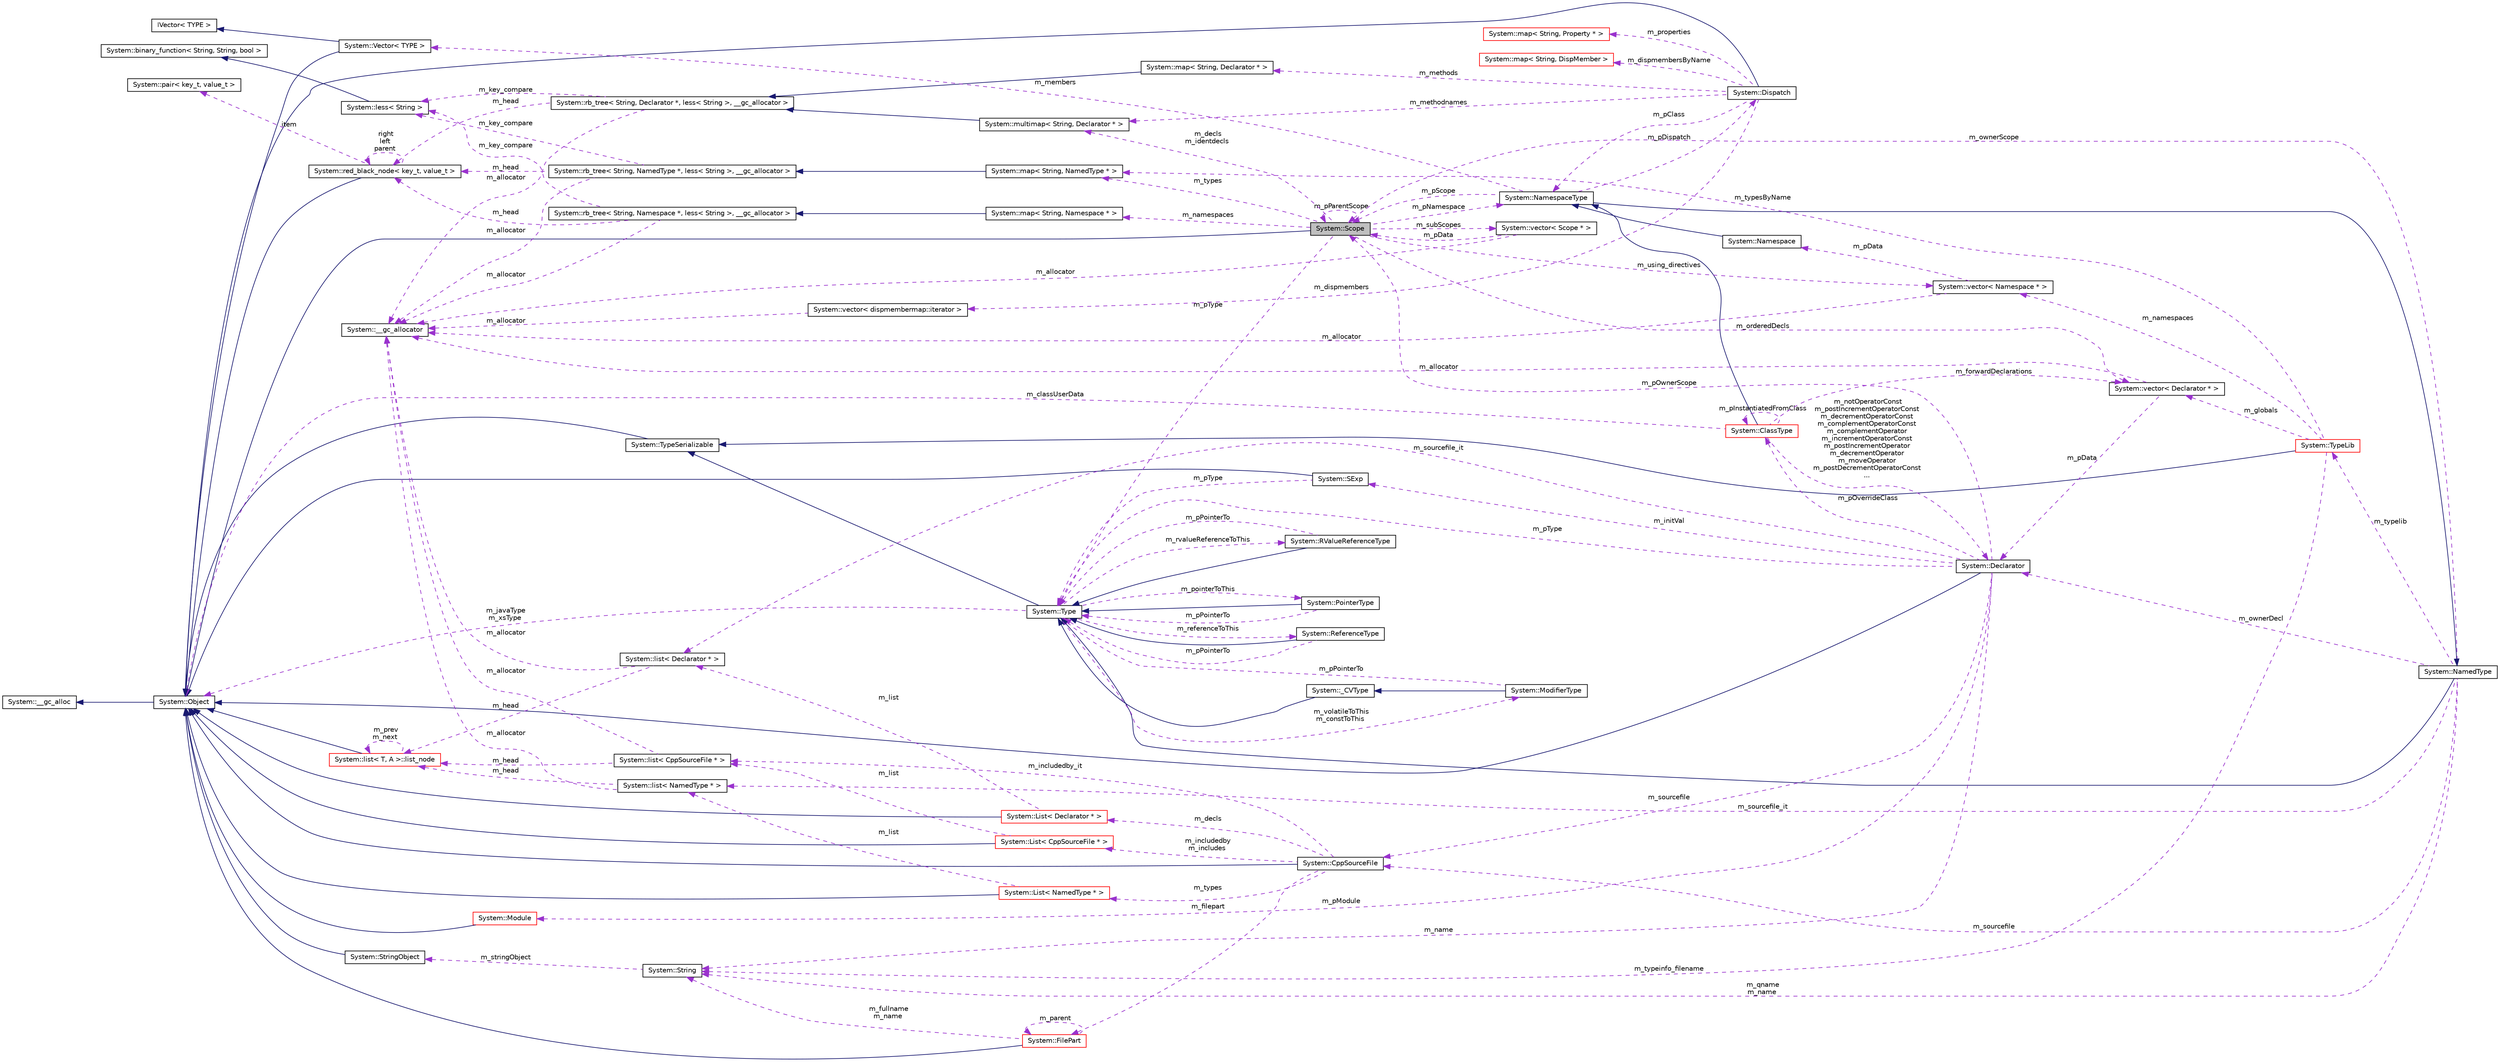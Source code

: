 digraph G
{
  edge [fontname="Helvetica",fontsize="10",labelfontname="Helvetica",labelfontsize="10"];
  node [fontname="Helvetica",fontsize="10",shape=record];
  rankdir="LR";
  Node1 [label="System::Scope",height=0.2,width=0.4,color="black", fillcolor="grey75", style="filled" fontcolor="black"];
  Node2 -> Node1 [dir="back",color="midnightblue",fontsize="10",style="solid",fontname="Helvetica"];
  Node2 [label="System::Object",height=0.2,width=0.4,color="black", fillcolor="white", style="filled",URL="$class_system_1_1_object.html"];
  Node3 -> Node2 [dir="back",color="midnightblue",fontsize="10",style="solid",fontname="Helvetica"];
  Node3 [label="System::__gc_alloc",height=0.2,width=0.4,color="black", fillcolor="white", style="filled",URL="$class_system_1_1____gc__alloc.html"];
  Node4 -> Node1 [dir="back",color="darkorchid3",fontsize="10",style="dashed",label=" m_pType" ,fontname="Helvetica"];
  Node4 [label="System::Type",height=0.2,width=0.4,color="black", fillcolor="white", style="filled",URL="$class_system_1_1_type.html"];
  Node5 -> Node4 [dir="back",color="midnightblue",fontsize="10",style="solid",fontname="Helvetica"];
  Node5 [label="System::TypeSerializable",height=0.2,width=0.4,color="black", fillcolor="white", style="filled",URL="$class_system_1_1_type_serializable.html"];
  Node2 -> Node5 [dir="back",color="midnightblue",fontsize="10",style="solid",fontname="Helvetica"];
  Node6 -> Node4 [dir="back",color="darkorchid3",fontsize="10",style="dashed",label=" m_pointerToThis" ,fontname="Helvetica"];
  Node6 [label="System::PointerType",height=0.2,width=0.4,color="black", fillcolor="white", style="filled",URL="$class_system_1_1_pointer_type.html"];
  Node4 -> Node6 [dir="back",color="midnightblue",fontsize="10",style="solid",fontname="Helvetica"];
  Node4 -> Node6 [dir="back",color="darkorchid3",fontsize="10",style="dashed",label=" m_pPointerTo" ,fontname="Helvetica"];
  Node7 -> Node4 [dir="back",color="darkorchid3",fontsize="10",style="dashed",label=" m_referenceToThis" ,fontname="Helvetica"];
  Node7 [label="System::ReferenceType",height=0.2,width=0.4,color="black", fillcolor="white", style="filled",URL="$class_system_1_1_reference_type.html"];
  Node4 -> Node7 [dir="back",color="midnightblue",fontsize="10",style="solid",fontname="Helvetica"];
  Node4 -> Node7 [dir="back",color="darkorchid3",fontsize="10",style="dashed",label=" m_pPointerTo" ,fontname="Helvetica"];
  Node8 -> Node4 [dir="back",color="darkorchid3",fontsize="10",style="dashed",label=" m_rvalueReferenceToThis" ,fontname="Helvetica"];
  Node8 [label="System::RValueReferenceType",height=0.2,width=0.4,color="black", fillcolor="white", style="filled",URL="$class_system_1_1_r_value_reference_type.html"];
  Node4 -> Node8 [dir="back",color="midnightblue",fontsize="10",style="solid",fontname="Helvetica"];
  Node4 -> Node8 [dir="back",color="darkorchid3",fontsize="10",style="dashed",label=" m_pPointerTo" ,fontname="Helvetica"];
  Node9 -> Node4 [dir="back",color="darkorchid3",fontsize="10",style="dashed",label=" m_volatileToThis\nm_constToThis" ,fontname="Helvetica"];
  Node9 [label="System::ModifierType",height=0.2,width=0.4,color="black", fillcolor="white", style="filled",URL="$class_system_1_1_modifier_type.html"];
  Node10 -> Node9 [dir="back",color="midnightblue",fontsize="10",style="solid",fontname="Helvetica"];
  Node10 [label="System::_CVType",height=0.2,width=0.4,color="black", fillcolor="white", style="filled",URL="$class_system_1_1___c_v_type.html"];
  Node4 -> Node10 [dir="back",color="midnightblue",fontsize="10",style="solid",fontname="Helvetica"];
  Node4 -> Node9 [dir="back",color="darkorchid3",fontsize="10",style="dashed",label=" m_pPointerTo" ,fontname="Helvetica"];
  Node2 -> Node4 [dir="back",color="darkorchid3",fontsize="10",style="dashed",label=" m_javaType\nm_xsType" ,fontname="Helvetica"];
  Node11 -> Node1 [dir="back",color="darkorchid3",fontsize="10",style="dashed",label=" m_subScopes" ,fontname="Helvetica"];
  Node11 [label="System::vector\< Scope * \>",height=0.2,width=0.4,color="black", fillcolor="white", style="filled",URL="$class_system_1_1vector.html"];
  Node1 -> Node11 [dir="back",color="darkorchid3",fontsize="10",style="dashed",label=" m_pData" ,fontname="Helvetica"];
  Node12 -> Node11 [dir="back",color="darkorchid3",fontsize="10",style="dashed",label=" m_allocator" ,fontname="Helvetica"];
  Node12 [label="System::__gc_allocator",height=0.2,width=0.4,color="black", fillcolor="white", style="filled",URL="$class_system_1_1____gc__allocator.html"];
  Node1 -> Node1 [dir="back",color="darkorchid3",fontsize="10",style="dashed",label=" m_pParentScope" ,fontname="Helvetica"];
  Node13 -> Node1 [dir="back",color="darkorchid3",fontsize="10",style="dashed",label=" m_decls\nm_identdecls" ,fontname="Helvetica"];
  Node13 [label="System::multimap\< String, Declarator * \>",height=0.2,width=0.4,color="black", fillcolor="white", style="filled",URL="$class_system_1_1multimap.html"];
  Node14 -> Node13 [dir="back",color="midnightblue",fontsize="10",style="solid",fontname="Helvetica"];
  Node14 [label="System::rb_tree\< String, Declarator *, less\< String \>, __gc_allocator \>",height=0.2,width=0.4,color="black", fillcolor="white", style="filled",URL="$class_system_1_1rb__tree.html"];
  Node12 -> Node14 [dir="back",color="darkorchid3",fontsize="10",style="dashed",label=" m_allocator" ,fontname="Helvetica"];
  Node15 -> Node14 [dir="back",color="darkorchid3",fontsize="10",style="dashed",label=" m_key_compare" ,fontname="Helvetica"];
  Node15 [label="System::less\< String \>",height=0.2,width=0.4,color="black", fillcolor="white", style="filled",URL="$class_system_1_1less_3_01_string_01_4.html"];
  Node16 -> Node15 [dir="back",color="midnightblue",fontsize="10",style="solid",fontname="Helvetica"];
  Node16 [label="System::binary_function\< String, String, bool \>",height=0.2,width=0.4,color="black", fillcolor="white", style="filled",URL="$class_system_1_1binary__function.html"];
  Node17 -> Node14 [dir="back",color="darkorchid3",fontsize="10",style="dashed",label=" m_head" ,fontname="Helvetica"];
  Node17 [label="System::red_black_node\< key_t, value_t \>",height=0.2,width=0.4,color="black", fillcolor="white", style="filled",URL="$class_system_1_1red__black__node.html"];
  Node2 -> Node17 [dir="back",color="midnightblue",fontsize="10",style="solid",fontname="Helvetica"];
  Node17 -> Node17 [dir="back",color="darkorchid3",fontsize="10",style="dashed",label=" right\nleft\nparent" ,fontname="Helvetica"];
  Node18 -> Node17 [dir="back",color="darkorchid3",fontsize="10",style="dashed",label=" item" ,fontname="Helvetica"];
  Node18 [label="System::pair\< key_t, value_t \>",height=0.2,width=0.4,color="black", fillcolor="white", style="filled",URL="$class_system_1_1pair.html"];
  Node19 -> Node1 [dir="back",color="darkorchid3",fontsize="10",style="dashed",label=" m_pNamespace" ,fontname="Helvetica"];
  Node19 [label="System::NamespaceType",height=0.2,width=0.4,color="black", fillcolor="white", style="filled",URL="$class_system_1_1_namespace_type.html"];
  Node20 -> Node19 [dir="back",color="midnightblue",fontsize="10",style="solid",fontname="Helvetica"];
  Node20 [label="System::NamedType",height=0.2,width=0.4,color="black", fillcolor="white", style="filled",URL="$class_system_1_1_named_type.html"];
  Node4 -> Node20 [dir="back",color="midnightblue",fontsize="10",style="solid",fontname="Helvetica"];
  Node1 -> Node20 [dir="back",color="darkorchid3",fontsize="10",style="dashed",label=" m_ownerScope" ,fontname="Helvetica"];
  Node21 -> Node20 [dir="back",color="darkorchid3",fontsize="10",style="dashed",label=" m_ownerDecl" ,fontname="Helvetica"];
  Node21 [label="System::Declarator",height=0.2,width=0.4,color="black", fillcolor="white", style="filled",URL="$class_system_1_1_declarator.html"];
  Node2 -> Node21 [dir="back",color="midnightblue",fontsize="10",style="solid",fontname="Helvetica"];
  Node4 -> Node21 [dir="back",color="darkorchid3",fontsize="10",style="dashed",label=" m_pType" ,fontname="Helvetica"];
  Node1 -> Node21 [dir="back",color="darkorchid3",fontsize="10",style="dashed",label=" m_pOwnerScope" ,fontname="Helvetica"];
  Node22 -> Node21 [dir="back",color="darkorchid3",fontsize="10",style="dashed",label=" m_initVal" ,fontname="Helvetica"];
  Node22 [label="System::SExp",height=0.2,width=0.4,color="black", fillcolor="white", style="filled",URL="$class_system_1_1_s_exp.html"];
  Node2 -> Node22 [dir="back",color="midnightblue",fontsize="10",style="solid",fontname="Helvetica"];
  Node4 -> Node22 [dir="back",color="darkorchid3",fontsize="10",style="dashed",label=" m_pType" ,fontname="Helvetica"];
  Node23 -> Node21 [dir="back",color="darkorchid3",fontsize="10",style="dashed",label=" m_sourcefile" ,fontname="Helvetica"];
  Node23 [label="System::CppSourceFile",height=0.2,width=0.4,color="black", fillcolor="white", style="filled",URL="$class_system_1_1_cpp_source_file.html"];
  Node2 -> Node23 [dir="back",color="midnightblue",fontsize="10",style="solid",fontname="Helvetica"];
  Node24 -> Node23 [dir="back",color="darkorchid3",fontsize="10",style="dashed",label=" m_filepart" ,fontname="Helvetica"];
  Node24 [label="System::FilePart",height=0.2,width=0.4,color="red", fillcolor="white", style="filled",URL="$class_system_1_1_file_part.html"];
  Node2 -> Node24 [dir="back",color="midnightblue",fontsize="10",style="solid",fontname="Helvetica"];
  Node24 -> Node24 [dir="back",color="darkorchid3",fontsize="10",style="dashed",label=" m_parent" ,fontname="Helvetica"];
  Node25 -> Node24 [dir="back",color="darkorchid3",fontsize="10",style="dashed",label=" m_fullname\nm_name" ,fontname="Helvetica"];
  Node25 [label="System::String",height=0.2,width=0.4,color="black", fillcolor="white", style="filled",URL="$class_system_1_1_string.html"];
  Node26 -> Node25 [dir="back",color="darkorchid3",fontsize="10",style="dashed",label=" m_stringObject" ,fontname="Helvetica"];
  Node26 [label="System::StringObject",height=0.2,width=0.4,color="black", fillcolor="white", style="filled",URL="$class_system_1_1_string_object.html"];
  Node2 -> Node26 [dir="back",color="midnightblue",fontsize="10",style="solid",fontname="Helvetica"];
  Node27 -> Node23 [dir="back",color="darkorchid3",fontsize="10",style="dashed",label=" m_types" ,fontname="Helvetica"];
  Node27 [label="System::List\< NamedType * \>",height=0.2,width=0.4,color="red", fillcolor="white", style="filled",URL="$class_system_1_1_list.html"];
  Node2 -> Node27 [dir="back",color="midnightblue",fontsize="10",style="solid",fontname="Helvetica"];
  Node28 -> Node27 [dir="back",color="darkorchid3",fontsize="10",style="dashed",label=" m_list" ,fontname="Helvetica"];
  Node28 [label="System::list\< NamedType * \>",height=0.2,width=0.4,color="black", fillcolor="white", style="filled",URL="$class_system_1_1list.html"];
  Node12 -> Node28 [dir="back",color="darkorchid3",fontsize="10",style="dashed",label=" m_allocator" ,fontname="Helvetica"];
  Node29 -> Node28 [dir="back",color="darkorchid3",fontsize="10",style="dashed",label=" m_head" ,fontname="Helvetica"];
  Node29 [label="System::list\< T, A \>::list_node",height=0.2,width=0.4,color="red", fillcolor="white", style="filled",URL="$class_system_1_1list_1_1list__node.html"];
  Node2 -> Node29 [dir="back",color="midnightblue",fontsize="10",style="solid",fontname="Helvetica"];
  Node29 -> Node29 [dir="back",color="darkorchid3",fontsize="10",style="dashed",label=" m_prev\nm_next" ,fontname="Helvetica"];
  Node30 -> Node23 [dir="back",color="darkorchid3",fontsize="10",style="dashed",label=" m_includedby\nm_includes" ,fontname="Helvetica"];
  Node30 [label="System::List\< CppSourceFile * \>",height=0.2,width=0.4,color="red", fillcolor="white", style="filled",URL="$class_system_1_1_list.html"];
  Node2 -> Node30 [dir="back",color="midnightblue",fontsize="10",style="solid",fontname="Helvetica"];
  Node31 -> Node30 [dir="back",color="darkorchid3",fontsize="10",style="dashed",label=" m_list" ,fontname="Helvetica"];
  Node31 [label="System::list\< CppSourceFile * \>",height=0.2,width=0.4,color="black", fillcolor="white", style="filled",URL="$class_system_1_1list.html"];
  Node12 -> Node31 [dir="back",color="darkorchid3",fontsize="10",style="dashed",label=" m_allocator" ,fontname="Helvetica"];
  Node29 -> Node31 [dir="back",color="darkorchid3",fontsize="10",style="dashed",label=" m_head" ,fontname="Helvetica"];
  Node31 -> Node23 [dir="back",color="darkorchid3",fontsize="10",style="dashed",label=" m_includedby_it" ,fontname="Helvetica"];
  Node32 -> Node23 [dir="back",color="darkorchid3",fontsize="10",style="dashed",label=" m_decls" ,fontname="Helvetica"];
  Node32 [label="System::List\< Declarator * \>",height=0.2,width=0.4,color="red", fillcolor="white", style="filled",URL="$class_system_1_1_list.html"];
  Node2 -> Node32 [dir="back",color="midnightblue",fontsize="10",style="solid",fontname="Helvetica"];
  Node33 -> Node32 [dir="back",color="darkorchid3",fontsize="10",style="dashed",label=" m_list" ,fontname="Helvetica"];
  Node33 [label="System::list\< Declarator * \>",height=0.2,width=0.4,color="black", fillcolor="white", style="filled",URL="$class_system_1_1list.html"];
  Node12 -> Node33 [dir="back",color="darkorchid3",fontsize="10",style="dashed",label=" m_allocator" ,fontname="Helvetica"];
  Node29 -> Node33 [dir="back",color="darkorchid3",fontsize="10",style="dashed",label=" m_head" ,fontname="Helvetica"];
  Node34 -> Node21 [dir="back",color="darkorchid3",fontsize="10",style="dashed",label=" m_pOverrideClass" ,fontname="Helvetica"];
  Node34 [label="System::ClassType",height=0.2,width=0.4,color="red", fillcolor="white", style="filled",URL="$class_system_1_1_class_type.html"];
  Node19 -> Node34 [dir="back",color="midnightblue",fontsize="10",style="solid",fontname="Helvetica"];
  Node21 -> Node34 [dir="back",color="darkorchid3",fontsize="10",style="dashed",label=" m_notOperatorConst\nm_postIncrementOperatorConst\nm_decrementOperatorConst\nm_complementOperatorConst\nm_complementOperator\nm_incrementOperatorConst\nm_postIncrementOperator\nm_decrementOperator\nm_moveOperator\nm_postDecrementOperatorConst\n..." ,fontname="Helvetica"];
  Node34 -> Node34 [dir="back",color="darkorchid3",fontsize="10",style="dashed",label=" m_pInstantiatedFromClass" ,fontname="Helvetica"];
  Node2 -> Node34 [dir="back",color="darkorchid3",fontsize="10",style="dashed",label=" m_classUserData" ,fontname="Helvetica"];
  Node35 -> Node34 [dir="back",color="darkorchid3",fontsize="10",style="dashed",label=" m_forwardDeclarations" ,fontname="Helvetica"];
  Node35 [label="System::vector\< Declarator * \>",height=0.2,width=0.4,color="black", fillcolor="white", style="filled",URL="$class_system_1_1vector.html"];
  Node12 -> Node35 [dir="back",color="darkorchid3",fontsize="10",style="dashed",label=" m_allocator" ,fontname="Helvetica"];
  Node21 -> Node35 [dir="back",color="darkorchid3",fontsize="10",style="dashed",label=" m_pData" ,fontname="Helvetica"];
  Node25 -> Node21 [dir="back",color="darkorchid3",fontsize="10",style="dashed",label=" m_name" ,fontname="Helvetica"];
  Node36 -> Node21 [dir="back",color="darkorchid3",fontsize="10",style="dashed",label=" m_pModule" ,fontname="Helvetica"];
  Node36 [label="System::Module",height=0.2,width=0.4,color="red", fillcolor="white", style="filled",URL="$class_system_1_1_module.html"];
  Node2 -> Node36 [dir="back",color="midnightblue",fontsize="10",style="solid",fontname="Helvetica"];
  Node33 -> Node21 [dir="back",color="darkorchid3",fontsize="10",style="dashed",label=" m_sourcefile_it" ,fontname="Helvetica"];
  Node23 -> Node20 [dir="back",color="darkorchid3",fontsize="10",style="dashed",label=" m_sourcefile" ,fontname="Helvetica"];
  Node28 -> Node20 [dir="back",color="darkorchid3",fontsize="10",style="dashed",label=" m_sourcefile_it" ,fontname="Helvetica"];
  Node25 -> Node20 [dir="back",color="darkorchid3",fontsize="10",style="dashed",label=" m_qname\nm_name" ,fontname="Helvetica"];
  Node37 -> Node20 [dir="back",color="darkorchid3",fontsize="10",style="dashed",label=" m_typelib" ,fontname="Helvetica"];
  Node37 [label="System::TypeLib",height=0.2,width=0.4,color="red", fillcolor="white", style="filled",URL="$class_system_1_1_type_lib.html"];
  Node5 -> Node37 [dir="back",color="midnightblue",fontsize="10",style="solid",fontname="Helvetica"];
  Node38 -> Node37 [dir="back",color="darkorchid3",fontsize="10",style="dashed",label=" m_namespaces" ,fontname="Helvetica"];
  Node38 [label="System::vector\< Namespace * \>",height=0.2,width=0.4,color="black", fillcolor="white", style="filled",URL="$class_system_1_1vector.html"];
  Node12 -> Node38 [dir="back",color="darkorchid3",fontsize="10",style="dashed",label=" m_allocator" ,fontname="Helvetica"];
  Node39 -> Node38 [dir="back",color="darkorchid3",fontsize="10",style="dashed",label=" m_pData" ,fontname="Helvetica"];
  Node39 [label="System::Namespace",height=0.2,width=0.4,color="black", fillcolor="white", style="filled",URL="$class_system_1_1_namespace.html"];
  Node19 -> Node39 [dir="back",color="midnightblue",fontsize="10",style="solid",fontname="Helvetica"];
  Node25 -> Node37 [dir="back",color="darkorchid3",fontsize="10",style="dashed",label=" m_typeinfo_filename" ,fontname="Helvetica"];
  Node35 -> Node37 [dir="back",color="darkorchid3",fontsize="10",style="dashed",label=" m_globals" ,fontname="Helvetica"];
  Node40 -> Node37 [dir="back",color="darkorchid3",fontsize="10",style="dashed",label=" m_typesByName" ,fontname="Helvetica"];
  Node40 [label="System::map\< String, NamedType * \>",height=0.2,width=0.4,color="black", fillcolor="white", style="filled",URL="$class_system_1_1map.html"];
  Node41 -> Node40 [dir="back",color="midnightblue",fontsize="10",style="solid",fontname="Helvetica"];
  Node41 [label="System::rb_tree\< String, NamedType *, less\< String \>, __gc_allocator \>",height=0.2,width=0.4,color="black", fillcolor="white", style="filled",URL="$class_system_1_1rb__tree.html"];
  Node12 -> Node41 [dir="back",color="darkorchid3",fontsize="10",style="dashed",label=" m_allocator" ,fontname="Helvetica"];
  Node15 -> Node41 [dir="back",color="darkorchid3",fontsize="10",style="dashed",label=" m_key_compare" ,fontname="Helvetica"];
  Node17 -> Node41 [dir="back",color="darkorchid3",fontsize="10",style="dashed",label=" m_head" ,fontname="Helvetica"];
  Node1 -> Node19 [dir="back",color="darkorchid3",fontsize="10",style="dashed",label=" m_pScope" ,fontname="Helvetica"];
  Node42 -> Node19 [dir="back",color="darkorchid3",fontsize="10",style="dashed",label=" m_members" ,fontname="Helvetica"];
  Node42 [label="System::Vector\< TYPE \>",height=0.2,width=0.4,color="black", fillcolor="white", style="filled",URL="$class_system_1_1_vector.html"];
  Node2 -> Node42 [dir="back",color="midnightblue",fontsize="10",style="solid",fontname="Helvetica"];
  Node43 -> Node42 [dir="back",color="midnightblue",fontsize="10",style="solid",fontname="Helvetica"];
  Node43 [label="IVector\< TYPE \>",height=0.2,width=0.4,color="black", fillcolor="white", style="filled",URL="$class_i_vector.html"];
  Node44 -> Node19 [dir="back",color="darkorchid3",fontsize="10",style="dashed",label=" m_pDispatch" ,fontname="Helvetica"];
  Node44 [label="System::Dispatch",height=0.2,width=0.4,color="black", fillcolor="white", style="filled",URL="$class_system_1_1_dispatch.html"];
  Node2 -> Node44 [dir="back",color="midnightblue",fontsize="10",style="solid",fontname="Helvetica"];
  Node45 -> Node44 [dir="back",color="darkorchid3",fontsize="10",style="dashed",label=" m_dispmembersByName" ,fontname="Helvetica"];
  Node45 [label="System::map\< String, DispMember \>",height=0.2,width=0.4,color="red", fillcolor="white", style="filled",URL="$class_system_1_1map.html"];
  Node13 -> Node44 [dir="back",color="darkorchid3",fontsize="10",style="dashed",label=" m_methodnames" ,fontname="Helvetica"];
  Node19 -> Node44 [dir="back",color="darkorchid3",fontsize="10",style="dashed",label=" m_pClass" ,fontname="Helvetica"];
  Node46 -> Node44 [dir="back",color="darkorchid3",fontsize="10",style="dashed",label=" m_dispmembers" ,fontname="Helvetica"];
  Node46 [label="System::vector\< dispmembermap::iterator \>",height=0.2,width=0.4,color="black", fillcolor="white", style="filled",URL="$class_system_1_1vector.html"];
  Node12 -> Node46 [dir="back",color="darkorchid3",fontsize="10",style="dashed",label=" m_allocator" ,fontname="Helvetica"];
  Node47 -> Node44 [dir="back",color="darkorchid3",fontsize="10",style="dashed",label=" m_properties" ,fontname="Helvetica"];
  Node47 [label="System::map\< String, Property * \>",height=0.2,width=0.4,color="red", fillcolor="white", style="filled",URL="$class_system_1_1map.html"];
  Node48 -> Node44 [dir="back",color="darkorchid3",fontsize="10",style="dashed",label=" m_methods" ,fontname="Helvetica"];
  Node48 [label="System::map\< String, Declarator * \>",height=0.2,width=0.4,color="black", fillcolor="white", style="filled",URL="$class_system_1_1map.html"];
  Node14 -> Node48 [dir="back",color="midnightblue",fontsize="10",style="solid",fontname="Helvetica"];
  Node49 -> Node1 [dir="back",color="darkorchid3",fontsize="10",style="dashed",label=" m_namespaces" ,fontname="Helvetica"];
  Node49 [label="System::map\< String, Namespace * \>",height=0.2,width=0.4,color="black", fillcolor="white", style="filled",URL="$class_system_1_1map.html"];
  Node50 -> Node49 [dir="back",color="midnightblue",fontsize="10",style="solid",fontname="Helvetica"];
  Node50 [label="System::rb_tree\< String, Namespace *, less\< String \>, __gc_allocator \>",height=0.2,width=0.4,color="black", fillcolor="white", style="filled",URL="$class_system_1_1rb__tree.html"];
  Node12 -> Node50 [dir="back",color="darkorchid3",fontsize="10",style="dashed",label=" m_allocator" ,fontname="Helvetica"];
  Node15 -> Node50 [dir="back",color="darkorchid3",fontsize="10",style="dashed",label=" m_key_compare" ,fontname="Helvetica"];
  Node17 -> Node50 [dir="back",color="darkorchid3",fontsize="10",style="dashed",label=" m_head" ,fontname="Helvetica"];
  Node38 -> Node1 [dir="back",color="darkorchid3",fontsize="10",style="dashed",label=" m_using_directives" ,fontname="Helvetica"];
  Node35 -> Node1 [dir="back",color="darkorchid3",fontsize="10",style="dashed",label=" m_orderedDecls" ,fontname="Helvetica"];
  Node40 -> Node1 [dir="back",color="darkorchid3",fontsize="10",style="dashed",label=" m_types" ,fontname="Helvetica"];
}
